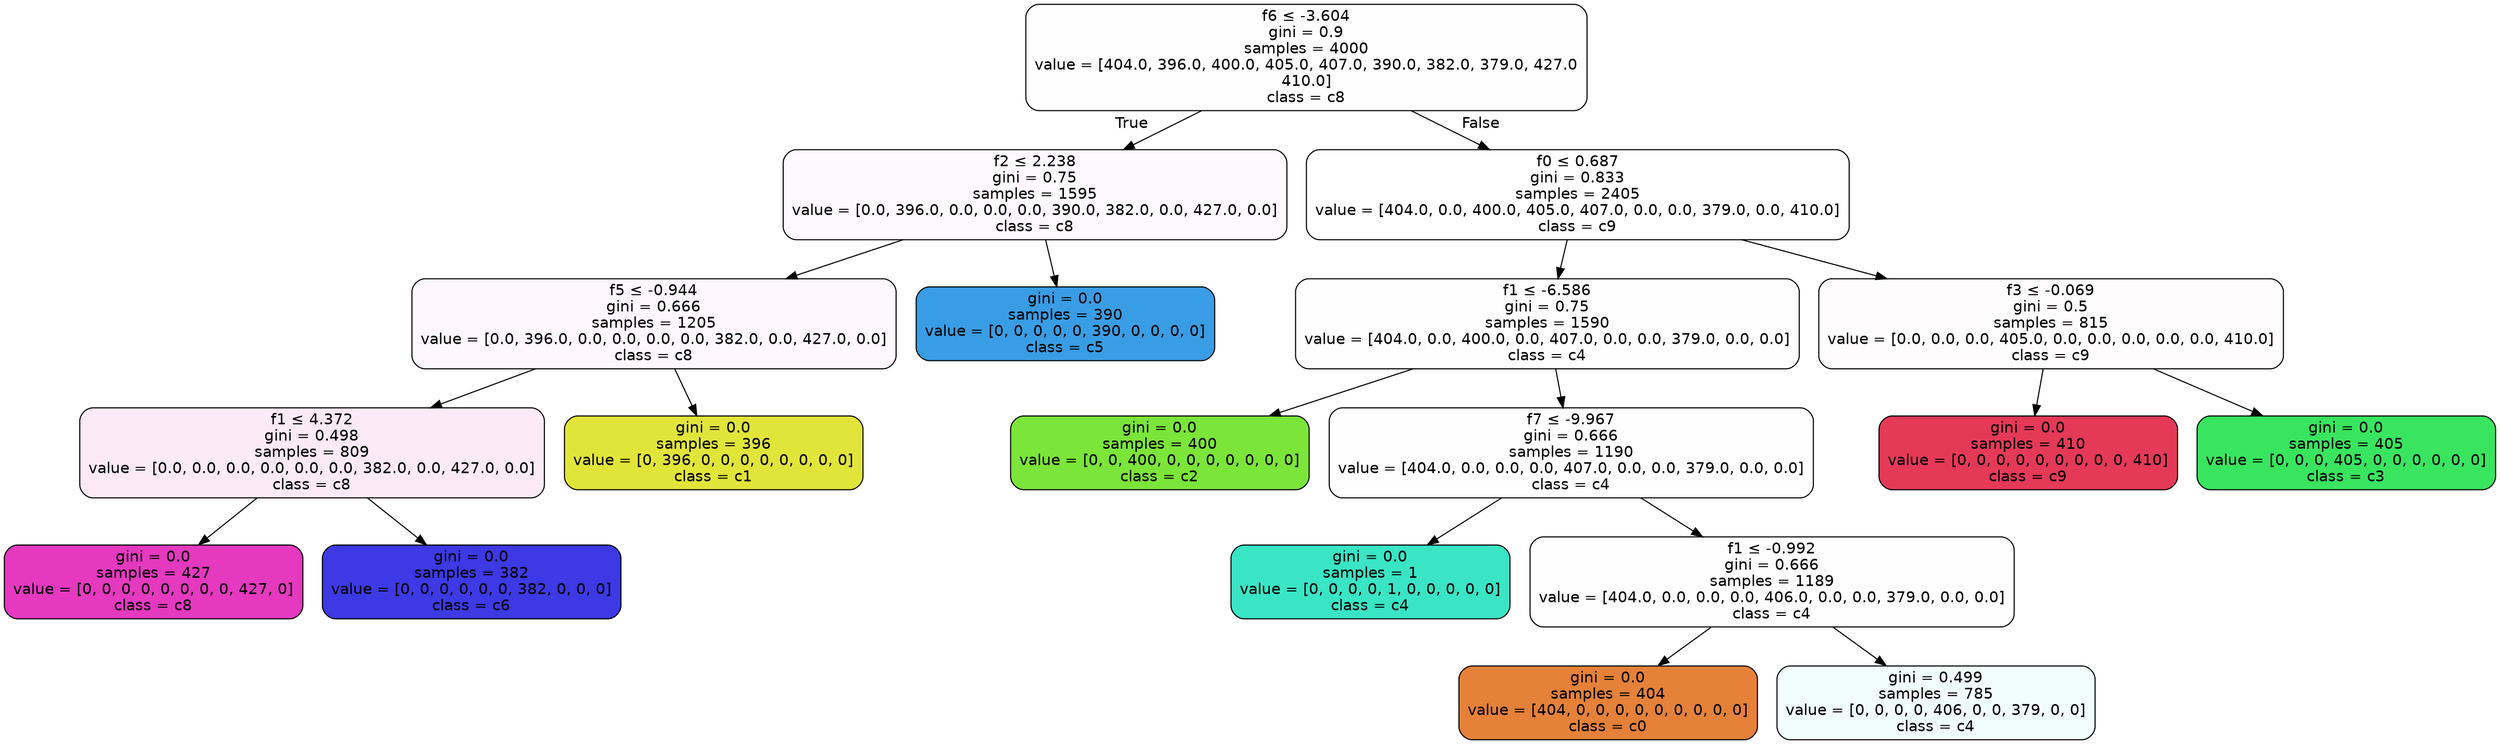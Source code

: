 digraph Tree {
node [shape=box, style="filled, rounded", color="black", fontname=helvetica] ;
edge [fontname=helvetica] ;
0 [label=<f6 &le; -3.604<br/>gini = 0.9<br/>samples = 4000<br/>value = [404.0, 396.0, 400.0, 405.0, 407.0, 390.0, 382.0, 379.0, 427.0<br/>410.0]<br/>class = c8>, fillcolor="#e539c001"] ;
1 [label=<f2 &le; 2.238<br/>gini = 0.75<br/>samples = 1595<br/>value = [0.0, 396.0, 0.0, 0.0, 0.0, 390.0, 382.0, 0.0, 427.0, 0.0]<br/>class = c8>, fillcolor="#e539c007"] ;
0 -> 1 [labeldistance=2.5, labelangle=45, headlabel="True"] ;
2 [label=<f5 &le; -0.944<br/>gini = 0.666<br/>samples = 1205<br/>value = [0.0, 396.0, 0.0, 0.0, 0.0, 0.0, 382.0, 0.0, 427.0, 0.0]<br/>class = c8>, fillcolor="#e539c00a"] ;
1 -> 2 ;
3 [label=<f1 &le; 4.372<br/>gini = 0.498<br/>samples = 809<br/>value = [0.0, 0.0, 0.0, 0.0, 0.0, 0.0, 382.0, 0.0, 427.0, 0.0]<br/>class = c8>, fillcolor="#e539c01b"] ;
2 -> 3 ;
4 [label=<gini = 0.0<br/>samples = 427<br/>value = [0, 0, 0, 0, 0, 0, 0, 0, 427, 0]<br/>class = c8>, fillcolor="#e539c0ff"] ;
3 -> 4 ;
5 [label=<gini = 0.0<br/>samples = 382<br/>value = [0, 0, 0, 0, 0, 0, 382, 0, 0, 0]<br/>class = c6>, fillcolor="#3c39e5ff"] ;
3 -> 5 ;
6 [label=<gini = 0.0<br/>samples = 396<br/>value = [0, 396, 0, 0, 0, 0, 0, 0, 0, 0]<br/>class = c1>, fillcolor="#e2e539ff"] ;
2 -> 6 ;
7 [label=<gini = 0.0<br/>samples = 390<br/>value = [0, 0, 0, 0, 0, 390, 0, 0, 0, 0]<br/>class = c5>, fillcolor="#399de5ff"] ;
1 -> 7 ;
8 [label=<f0 &le; 0.687<br/>gini = 0.833<br/>samples = 2405<br/>value = [404.0, 0.0, 400.0, 405.0, 407.0, 0.0, 0.0, 379.0, 0.0, 410.0]<br/>class = c9>, fillcolor="#e5395800"] ;
0 -> 8 [labeldistance=2.5, labelangle=-45, headlabel="False"] ;
9 [label=<f1 &le; -6.586<br/>gini = 0.75<br/>samples = 1590<br/>value = [404.0, 0.0, 400.0, 0.0, 407.0, 0.0, 0.0, 379.0, 0.0, 0.0]<br/>class = c4>, fillcolor="#39e5c501"] ;
8 -> 9 ;
10 [label=<gini = 0.0<br/>samples = 400<br/>value = [0, 0, 400, 0, 0, 0, 0, 0, 0, 0]<br/>class = c2>, fillcolor="#7be539ff"] ;
9 -> 10 ;
11 [label=<f7 &le; -9.967<br/>gini = 0.666<br/>samples = 1190<br/>value = [404.0, 0.0, 0.0, 0.0, 407.0, 0.0, 0.0, 379.0, 0.0, 0.0]<br/>class = c4>, fillcolor="#39e5c501"] ;
9 -> 11 ;
15 [label=<gini = 0.0<br/>samples = 1<br/>value = [0, 0, 0, 0, 1, 0, 0, 0, 0, 0]<br/>class = c4>, fillcolor="#39e5c5ff"] ;
11 -> 15 ;
12 [label=<f1 &le; -0.992<br/>gini = 0.666<br/>samples = 1189<br/>value = [404.0, 0.0, 0.0, 0.0, 406.0, 0.0, 0.0, 379.0, 0.0, 0.0]<br/>class = c4>, fillcolor="#39e5c501"] ;
11 -> 12 ;
13 [label=<gini = 0.0<br/>samples = 404<br/>value = [404, 0, 0, 0, 0, 0, 0, 0, 0, 0]<br/>class = c0>, fillcolor="#e58139ff"] ;
12 -> 13 ;
14 [label=<gini = 0.499<br/>samples = 785<br/>value = [0, 0, 0, 0, 406, 0, 0, 379, 0, 0]<br/>class = c4>, fillcolor="#39e5c511"] ;
12 -> 14 ;
16 [label=<f3 &le; -0.069<br/>gini = 0.5<br/>samples = 815<br/>value = [0.0, 0.0, 0.0, 405.0, 0.0, 0.0, 0.0, 0.0, 0.0, 410.0]<br/>class = c9>, fillcolor="#e5395803"] ;
8 -> 16 ;
17 [label=<gini = 0.0<br/>samples = 410<br/>value = [0, 0, 0, 0, 0, 0, 0, 0, 0, 410]<br/>class = c9>, fillcolor="#e53958ff"] ;
16 -> 17 ;
18 [label=<gini = 0.0<br/>samples = 405<br/>value = [0, 0, 0, 405, 0, 0, 0, 0, 0, 0]<br/>class = c3>, fillcolor="#39e55eff"] ;
16 -> 18 ;
}
